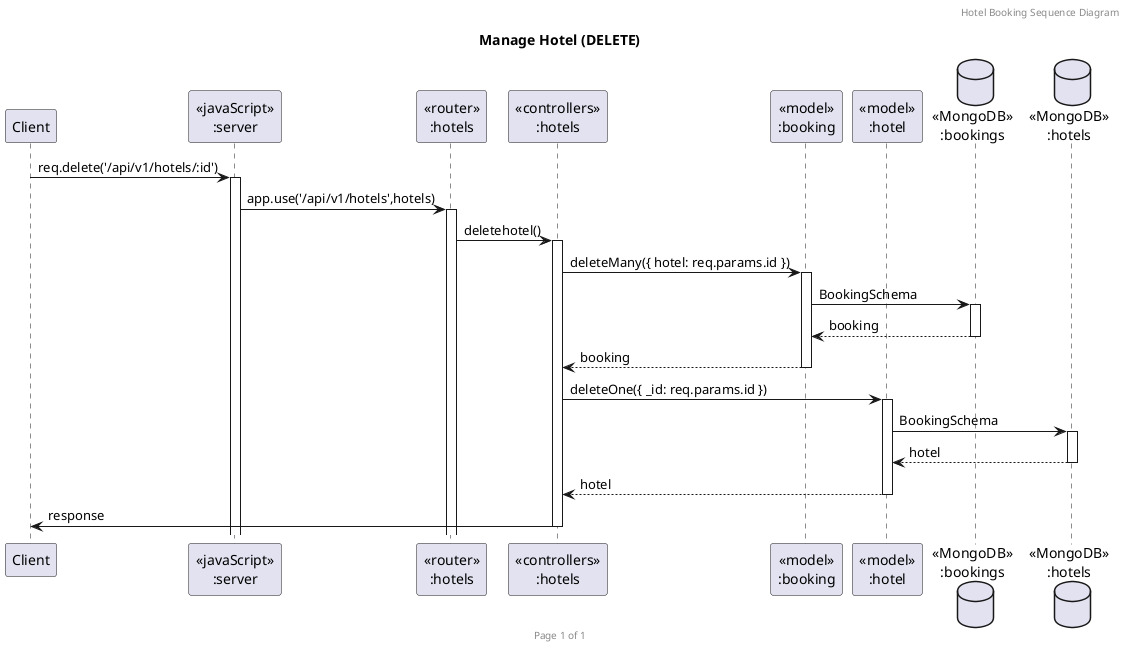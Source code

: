 @startuml Manage Hotel (DELETE)

header Hotel Booking Sequence Diagram
footer Page %page% of %lastpage%
title "Manage Hotel (DELETE)"

participant "Client" as client
participant "<<javaScript>>\n:server" as server
participant "<<router>>\n:hotels" as routerHotels
participant "<<controllers>>\n:hotels" as controllersHotels
participant "<<model>>\n:booking" as modelBooking
participant "<<model>>\n:hotel" as modelHotel
database "<<MongoDB>>\n:bookings" as BookingsDatabase
database "<<MongoDB>>\n:hotels" as HotelsDatabase

client->server ++:req.delete('/api/v1/hotels/:id')
server->routerHotels ++:app.use('/api/v1/hotels',hotels)
routerHotels -> controllersHotels ++:deletehotel()

controllersHotels->modelBooking ++:deleteMany({ hotel: req.params.id })
modelBooking ->BookingsDatabase ++: BookingSchema
BookingsDatabase --> modelBooking --: booking
controllersHotels <-- modelBooking --:booking

controllersHotels->modelHotel ++:deleteOne({ _id: req.params.id })
modelHotel ->HotelsDatabase ++: BookingSchema
HotelsDatabase --> modelHotel --: hotel
controllersHotels <-- modelHotel --:hotel

controllersHotels->client --:response

@enduml
